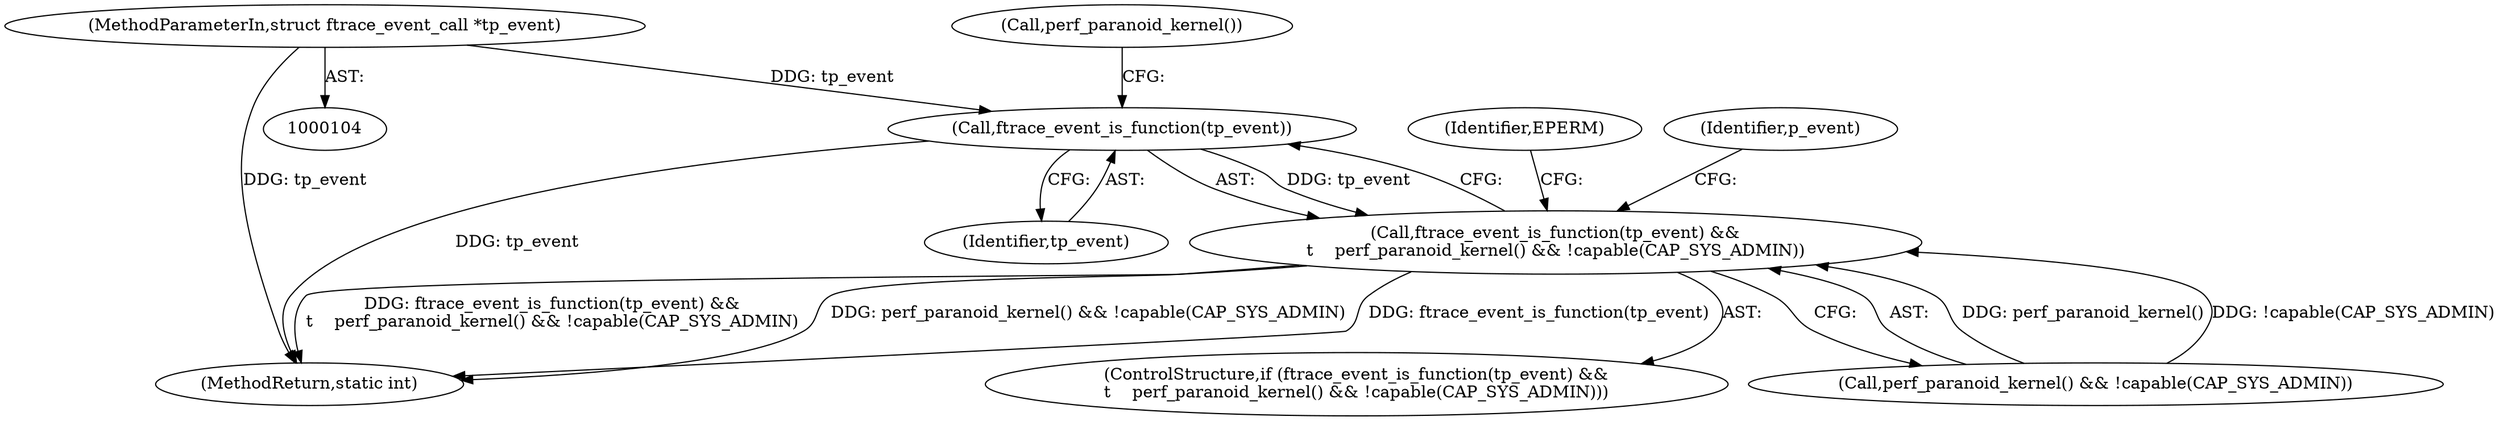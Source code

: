 digraph "0_linux_12ae030d54ef250706da5642fc7697cc60ad0df7@pointer" {
"1000105" [label="(MethodParameterIn,struct ftrace_event_call *tp_event)"];
"1000110" [label="(Call,ftrace_event_is_function(tp_event))"];
"1000109" [label="(Call,ftrace_event_is_function(tp_event) &&\n\t    perf_paranoid_kernel() && !capable(CAP_SYS_ADMIN))"];
"1000157" [label="(MethodReturn,static int)"];
"1000113" [label="(Call,perf_paranoid_kernel())"];
"1000119" [label="(Identifier,EPERM)"];
"1000105" [label="(MethodParameterIn,struct ftrace_event_call *tp_event)"];
"1000110" [label="(Call,ftrace_event_is_function(tp_event))"];
"1000111" [label="(Identifier,tp_event)"];
"1000108" [label="(ControlStructure,if (ftrace_event_is_function(tp_event) &&\n\t    perf_paranoid_kernel() && !capable(CAP_SYS_ADMIN)))"];
"1000125" [label="(Identifier,p_event)"];
"1000109" [label="(Call,ftrace_event_is_function(tp_event) &&\n\t    perf_paranoid_kernel() && !capable(CAP_SYS_ADMIN))"];
"1000112" [label="(Call,perf_paranoid_kernel() && !capable(CAP_SYS_ADMIN))"];
"1000105" -> "1000104"  [label="AST: "];
"1000105" -> "1000157"  [label="DDG: tp_event"];
"1000105" -> "1000110"  [label="DDG: tp_event"];
"1000110" -> "1000109"  [label="AST: "];
"1000110" -> "1000111"  [label="CFG: "];
"1000111" -> "1000110"  [label="AST: "];
"1000113" -> "1000110"  [label="CFG: "];
"1000109" -> "1000110"  [label="CFG: "];
"1000110" -> "1000157"  [label="DDG: tp_event"];
"1000110" -> "1000109"  [label="DDG: tp_event"];
"1000109" -> "1000108"  [label="AST: "];
"1000109" -> "1000112"  [label="CFG: "];
"1000112" -> "1000109"  [label="AST: "];
"1000119" -> "1000109"  [label="CFG: "];
"1000125" -> "1000109"  [label="CFG: "];
"1000109" -> "1000157"  [label="DDG: perf_paranoid_kernel() && !capable(CAP_SYS_ADMIN)"];
"1000109" -> "1000157"  [label="DDG: ftrace_event_is_function(tp_event)"];
"1000109" -> "1000157"  [label="DDG: ftrace_event_is_function(tp_event) &&\n\t    perf_paranoid_kernel() && !capable(CAP_SYS_ADMIN)"];
"1000112" -> "1000109"  [label="DDG: perf_paranoid_kernel()"];
"1000112" -> "1000109"  [label="DDG: !capable(CAP_SYS_ADMIN)"];
}
